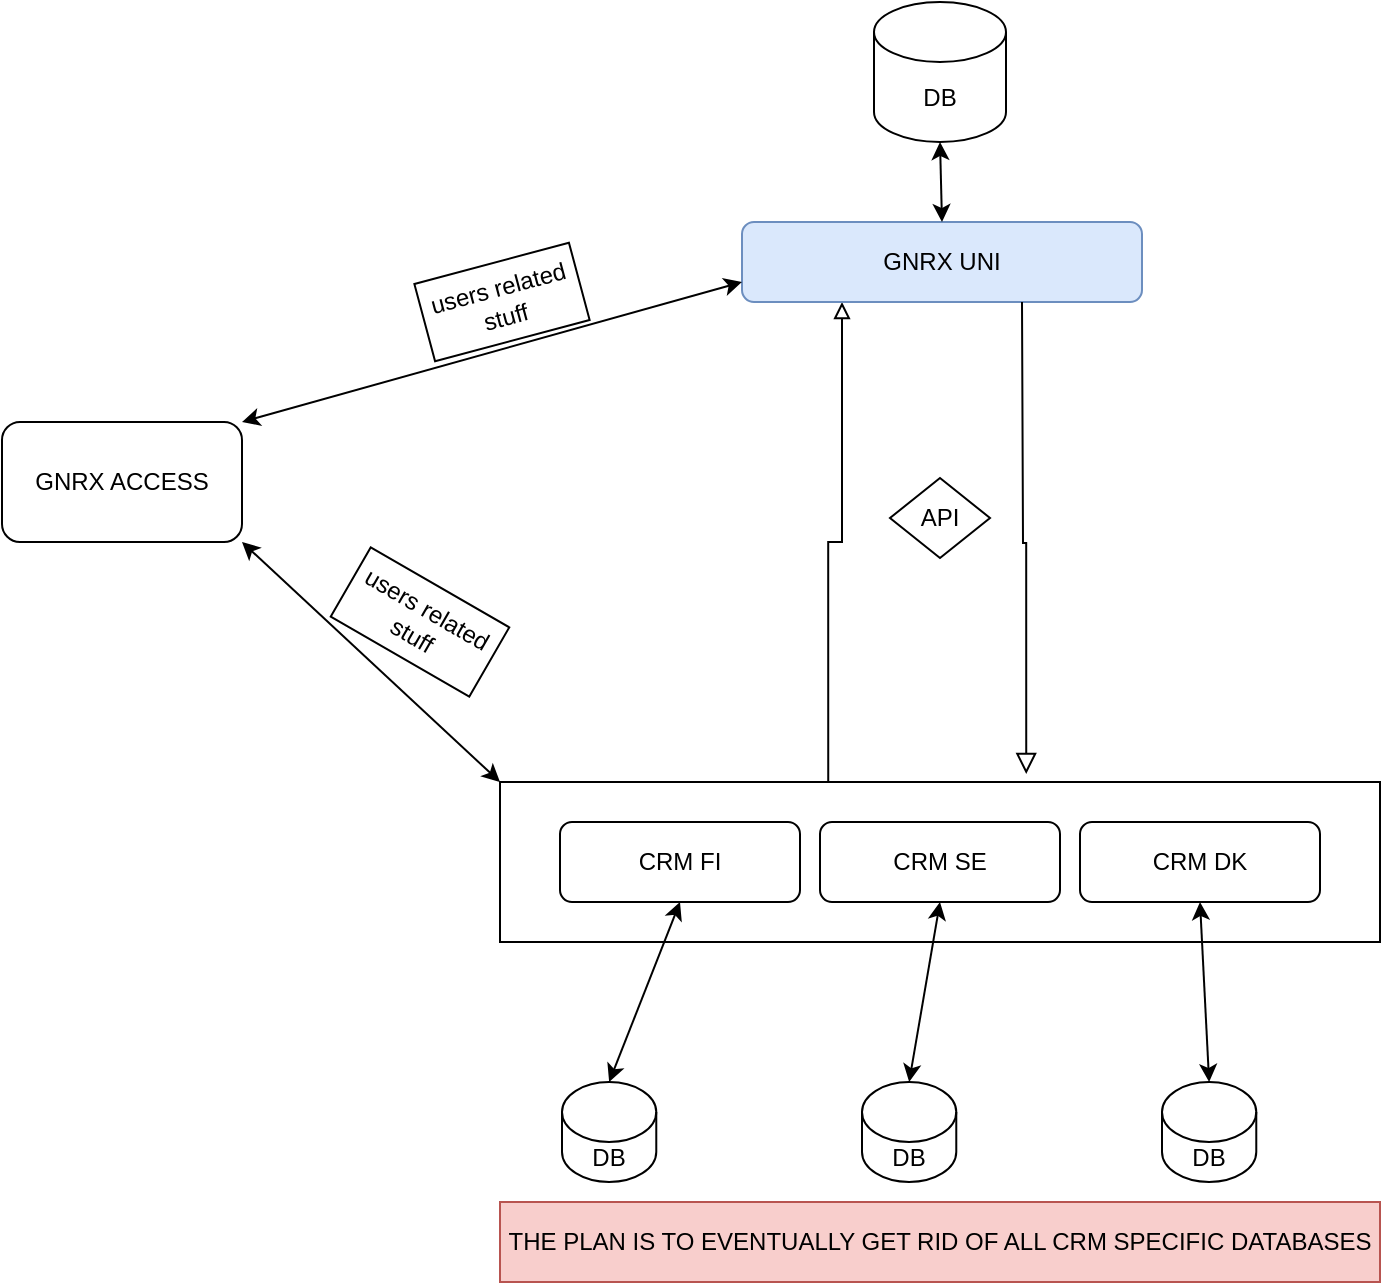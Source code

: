 <mxfile version="16.1.2" type="github">
  <diagram id="C5RBs43oDa-KdzZeNtuy" name="Page-1">
    <mxGraphModel dx="2249" dy="752" grid="1" gridSize="10" guides="1" tooltips="1" connect="1" arrows="1" fold="1" page="1" pageScale="1" pageWidth="827" pageHeight="1169" math="0" shadow="0">
      <root>
        <mxCell id="WIyWlLk6GJQsqaUBKTNV-0" />
        <mxCell id="WIyWlLk6GJQsqaUBKTNV-1" parent="WIyWlLk6GJQsqaUBKTNV-0" />
        <mxCell id="WIyWlLk6GJQsqaUBKTNV-2" value="" style="rounded=0;html=1;jettySize=auto;orthogonalLoop=1;fontSize=11;endArrow=none;endFill=0;endSize=8;strokeWidth=1;shadow=0;labelBackgroundColor=none;edgeStyle=orthogonalEdgeStyle;entryX=0.373;entryY=0.013;entryDx=0;entryDy=0;exitX=0.25;exitY=1;exitDx=0;exitDy=0;startArrow=block;startFill=0;entryPerimeter=0;" parent="WIyWlLk6GJQsqaUBKTNV-1" source="WIyWlLk6GJQsqaUBKTNV-3" target="7Y-B4r1UTz5AIxk1T6QL-5" edge="1">
          <mxGeometry relative="1" as="geometry">
            <mxPoint x="200" y="230" as="targetPoint" />
          </mxGeometry>
        </mxCell>
        <mxCell id="WIyWlLk6GJQsqaUBKTNV-3" value="GNRX UNI" style="rounded=1;whiteSpace=wrap;html=1;fontSize=12;glass=0;strokeWidth=1;shadow=0;fillColor=#dae8fc;strokeColor=#6c8ebf;" parent="WIyWlLk6GJQsqaUBKTNV-1" vertex="1">
          <mxGeometry x="120" y="140" width="200" height="40" as="geometry" />
        </mxCell>
        <mxCell id="7Y-B4r1UTz5AIxk1T6QL-6" value="" style="group;fillColor=#ffe6cc;strokeColor=#d79b00;" vertex="1" connectable="0" parent="WIyWlLk6GJQsqaUBKTNV-1">
          <mxGeometry x="-1" y="420" width="440" height="80" as="geometry" />
        </mxCell>
        <mxCell id="7Y-B4r1UTz5AIxk1T6QL-5" value="" style="rounded=0;whiteSpace=wrap;html=1;" vertex="1" parent="7Y-B4r1UTz5AIxk1T6QL-6">
          <mxGeometry width="440" height="80" as="geometry" />
        </mxCell>
        <mxCell id="7Y-B4r1UTz5AIxk1T6QL-0" value="CRM DK" style="rounded=1;whiteSpace=wrap;html=1;fontSize=12;glass=0;strokeWidth=1;shadow=0;" vertex="1" parent="7Y-B4r1UTz5AIxk1T6QL-6">
          <mxGeometry x="290" y="20" width="120" height="40" as="geometry" />
        </mxCell>
        <mxCell id="7Y-B4r1UTz5AIxk1T6QL-2" value="CRM FI" style="rounded=1;whiteSpace=wrap;html=1;fontSize=12;glass=0;strokeWidth=1;shadow=0;" vertex="1" parent="7Y-B4r1UTz5AIxk1T6QL-6">
          <mxGeometry x="30" y="20" width="120" height="40" as="geometry" />
        </mxCell>
        <mxCell id="7Y-B4r1UTz5AIxk1T6QL-3" value="CRM SE" style="rounded=1;whiteSpace=wrap;html=1;fontSize=12;glass=0;strokeWidth=1;shadow=0;" vertex="1" parent="7Y-B4r1UTz5AIxk1T6QL-6">
          <mxGeometry x="160" y="20" width="120" height="40" as="geometry" />
        </mxCell>
        <mxCell id="7Y-B4r1UTz5AIxk1T6QL-7" value="" style="rounded=0;html=1;jettySize=auto;orthogonalLoop=1;fontSize=11;endArrow=block;endFill=0;endSize=8;strokeWidth=1;shadow=0;labelBackgroundColor=none;edgeStyle=orthogonalEdgeStyle;entryX=0.598;entryY=-0.05;entryDx=0;entryDy=0;exitX=0.25;exitY=1;exitDx=0;exitDy=0;startArrow=none;startFill=0;entryPerimeter=0;" edge="1" parent="WIyWlLk6GJQsqaUBKTNV-1" target="7Y-B4r1UTz5AIxk1T6QL-5">
          <mxGeometry relative="1" as="geometry">
            <mxPoint x="260" y="180" as="sourcePoint" />
            <mxPoint x="260" y="410" as="targetPoint" />
          </mxGeometry>
        </mxCell>
        <mxCell id="7Y-B4r1UTz5AIxk1T6QL-9" value="API" style="rhombus;whiteSpace=wrap;html=1;" vertex="1" parent="WIyWlLk6GJQsqaUBKTNV-1">
          <mxGeometry x="194" y="268" width="50" height="40" as="geometry" />
        </mxCell>
        <mxCell id="7Y-B4r1UTz5AIxk1T6QL-10" value="GNRX ACCESS" style="rounded=1;whiteSpace=wrap;html=1;" vertex="1" parent="WIyWlLk6GJQsqaUBKTNV-1">
          <mxGeometry x="-250" y="240" width="120" height="60" as="geometry" />
        </mxCell>
        <mxCell id="7Y-B4r1UTz5AIxk1T6QL-11" value="" style="endArrow=classic;startArrow=classic;html=1;rounded=0;entryX=0;entryY=0.75;entryDx=0;entryDy=0;exitX=1;exitY=0;exitDx=0;exitDy=0;" edge="1" parent="WIyWlLk6GJQsqaUBKTNV-1" source="7Y-B4r1UTz5AIxk1T6QL-10" target="WIyWlLk6GJQsqaUBKTNV-3">
          <mxGeometry width="50" height="50" relative="1" as="geometry">
            <mxPoint x="-80" y="260" as="sourcePoint" />
            <mxPoint x="-30" y="210" as="targetPoint" />
          </mxGeometry>
        </mxCell>
        <mxCell id="7Y-B4r1UTz5AIxk1T6QL-12" value="" style="endArrow=classic;startArrow=classic;html=1;rounded=0;entryX=0;entryY=0;entryDx=0;entryDy=0;exitX=1;exitY=1;exitDx=0;exitDy=0;" edge="1" parent="WIyWlLk6GJQsqaUBKTNV-1" source="7Y-B4r1UTz5AIxk1T6QL-10" target="7Y-B4r1UTz5AIxk1T6QL-5">
          <mxGeometry width="50" height="50" relative="1" as="geometry">
            <mxPoint x="-170" y="350" as="sourcePoint" />
            <mxPoint x="80" y="280" as="targetPoint" />
          </mxGeometry>
        </mxCell>
        <mxCell id="7Y-B4r1UTz5AIxk1T6QL-13" value="users related stuff" style="rounded=0;whiteSpace=wrap;html=1;rotation=30;" vertex="1" parent="WIyWlLk6GJQsqaUBKTNV-1">
          <mxGeometry x="-81" y="320" width="80" height="40" as="geometry" />
        </mxCell>
        <mxCell id="7Y-B4r1UTz5AIxk1T6QL-14" value="users related stuff" style="rounded=0;whiteSpace=wrap;html=1;rotation=-15;" vertex="1" parent="WIyWlLk6GJQsqaUBKTNV-1">
          <mxGeometry x="-40" y="160" width="80" height="40" as="geometry" />
        </mxCell>
        <mxCell id="7Y-B4r1UTz5AIxk1T6QL-16" value="DB" style="shape=cylinder3;whiteSpace=wrap;html=1;boundedLbl=1;backgroundOutline=1;size=15;" vertex="1" parent="WIyWlLk6GJQsqaUBKTNV-1">
          <mxGeometry x="186" y="30" width="66" height="70" as="geometry" />
        </mxCell>
        <mxCell id="7Y-B4r1UTz5AIxk1T6QL-17" value="" style="endArrow=classic;startArrow=classic;html=1;rounded=0;entryX=0.5;entryY=1;entryDx=0;entryDy=0;exitX=0.5;exitY=0;exitDx=0;exitDy=0;entryPerimeter=0;" edge="1" parent="WIyWlLk6GJQsqaUBKTNV-1" source="WIyWlLk6GJQsqaUBKTNV-3" target="7Y-B4r1UTz5AIxk1T6QL-16">
          <mxGeometry width="50" height="50" relative="1" as="geometry">
            <mxPoint x="-120" y="250" as="sourcePoint" />
            <mxPoint x="130" y="180" as="targetPoint" />
          </mxGeometry>
        </mxCell>
        <mxCell id="7Y-B4r1UTz5AIxk1T6QL-19" value="DB" style="shape=cylinder3;whiteSpace=wrap;html=1;boundedLbl=1;backgroundOutline=1;size=15;" vertex="1" parent="WIyWlLk6GJQsqaUBKTNV-1">
          <mxGeometry x="330" y="570" width="47.14" height="50" as="geometry" />
        </mxCell>
        <mxCell id="7Y-B4r1UTz5AIxk1T6QL-20" value="DB" style="shape=cylinder3;whiteSpace=wrap;html=1;boundedLbl=1;backgroundOutline=1;size=15;" vertex="1" parent="WIyWlLk6GJQsqaUBKTNV-1">
          <mxGeometry x="30" y="570" width="47.14" height="50" as="geometry" />
        </mxCell>
        <mxCell id="7Y-B4r1UTz5AIxk1T6QL-21" value="DB" style="shape=cylinder3;whiteSpace=wrap;html=1;boundedLbl=1;backgroundOutline=1;size=15;" vertex="1" parent="WIyWlLk6GJQsqaUBKTNV-1">
          <mxGeometry x="180" y="570" width="47.14" height="50" as="geometry" />
        </mxCell>
        <mxCell id="7Y-B4r1UTz5AIxk1T6QL-22" value="" style="endArrow=classic;startArrow=classic;html=1;rounded=0;exitX=0.5;exitY=0;exitDx=0;exitDy=0;exitPerimeter=0;entryX=0.5;entryY=1;entryDx=0;entryDy=0;" edge="1" parent="WIyWlLk6GJQsqaUBKTNV-1" source="7Y-B4r1UTz5AIxk1T6QL-20" target="7Y-B4r1UTz5AIxk1T6QL-2">
          <mxGeometry width="50" height="50" relative="1" as="geometry">
            <mxPoint x="50" y="550" as="sourcePoint" />
            <mxPoint x="220" y="490" as="targetPoint" />
          </mxGeometry>
        </mxCell>
        <mxCell id="7Y-B4r1UTz5AIxk1T6QL-23" value="" style="endArrow=classic;startArrow=classic;html=1;rounded=0;exitX=0.5;exitY=0;exitDx=0;exitDy=0;exitPerimeter=0;entryX=0.5;entryY=1;entryDx=0;entryDy=0;" edge="1" parent="WIyWlLk6GJQsqaUBKTNV-1" source="7Y-B4r1UTz5AIxk1T6QL-21" target="7Y-B4r1UTz5AIxk1T6QL-3">
          <mxGeometry width="50" height="50" relative="1" as="geometry">
            <mxPoint x="194.0" y="585" as="sourcePoint" />
            <mxPoint x="229.43" y="495" as="targetPoint" />
          </mxGeometry>
        </mxCell>
        <mxCell id="7Y-B4r1UTz5AIxk1T6QL-24" value="" style="endArrow=classic;startArrow=classic;html=1;rounded=0;exitX=0.5;exitY=0;exitDx=0;exitDy=0;exitPerimeter=0;entryX=0.5;entryY=1;entryDx=0;entryDy=0;" edge="1" parent="WIyWlLk6GJQsqaUBKTNV-1" source="7Y-B4r1UTz5AIxk1T6QL-19" target="7Y-B4r1UTz5AIxk1T6QL-0">
          <mxGeometry width="50" height="50" relative="1" as="geometry">
            <mxPoint x="345.86" y="580" as="sourcePoint" />
            <mxPoint x="361.29" y="490" as="targetPoint" />
          </mxGeometry>
        </mxCell>
        <mxCell id="7Y-B4r1UTz5AIxk1T6QL-25" value="THE PLAN IS TO EVENTUALLY GET RID OF ALL CRM SPECIFIC DATABASES" style="rounded=0;whiteSpace=wrap;html=1;fillColor=#f8cecc;strokeColor=#b85450;" vertex="1" parent="WIyWlLk6GJQsqaUBKTNV-1">
          <mxGeometry x="-1" y="630" width="440" height="40" as="geometry" />
        </mxCell>
      </root>
    </mxGraphModel>
  </diagram>
</mxfile>
